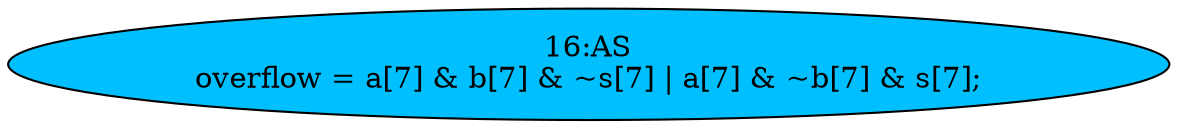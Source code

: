 strict digraph "" {
	node [label="\N"];
	"16:AS"	[ast="<pyverilog.vparser.ast.Assign object at 0x7f62c78f8390>",
		def_var="['overflow']",
		fillcolor=deepskyblue,
		label="16:AS
overflow = a[7] & b[7] & ~s[7] | a[7] & ~b[7] & s[7];",
		statements="[]",
		style=filled,
		typ=Assign,
		use_var="['a', 'b', 's', 'a', 'b', 's']"];
}
